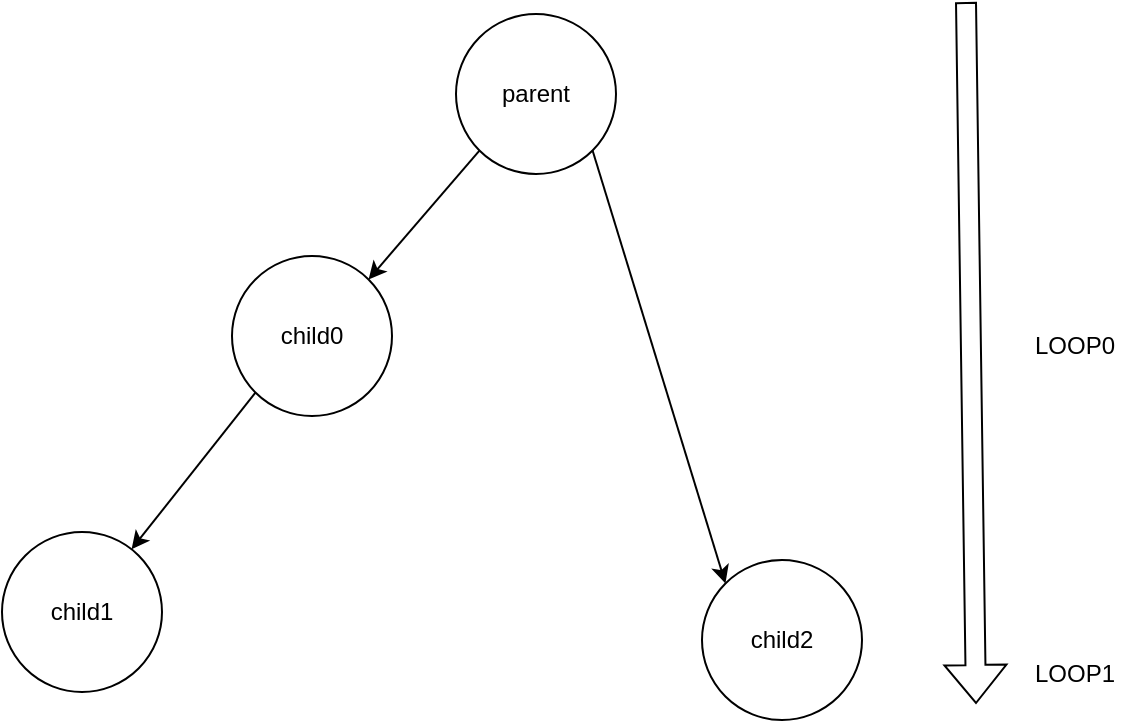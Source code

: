 <mxfile version="22.0.3" type="github">
  <diagram name="第 1 页" id="kl5AN0TaKjLK0p1j3TNU">
    <mxGraphModel dx="794" dy="501" grid="0" gridSize="10" guides="1" tooltips="1" connect="1" arrows="1" fold="1" page="1" pageScale="1" pageWidth="827" pageHeight="1169" math="0" shadow="0">
      <root>
        <mxCell id="0" />
        <mxCell id="1" parent="0" />
        <mxCell id="yHkN_i2ZLOMxExtQB8De-1" value="parent" style="ellipse;whiteSpace=wrap;html=1;aspect=fixed;" vertex="1" parent="1">
          <mxGeometry x="378" y="65" width="80" height="80" as="geometry" />
        </mxCell>
        <mxCell id="yHkN_i2ZLOMxExtQB8De-2" value="child0" style="ellipse;whiteSpace=wrap;html=1;aspect=fixed;" vertex="1" parent="1">
          <mxGeometry x="266" y="186" width="80" height="80" as="geometry" />
        </mxCell>
        <mxCell id="yHkN_i2ZLOMxExtQB8De-3" value="child2" style="ellipse;whiteSpace=wrap;html=1;aspect=fixed;" vertex="1" parent="1">
          <mxGeometry x="501" y="338" width="80" height="80" as="geometry" />
        </mxCell>
        <mxCell id="yHkN_i2ZLOMxExtQB8De-4" value="child1" style="ellipse;whiteSpace=wrap;html=1;aspect=fixed;" vertex="1" parent="1">
          <mxGeometry x="151" y="324" width="80" height="80" as="geometry" />
        </mxCell>
        <mxCell id="yHkN_i2ZLOMxExtQB8De-8" value="" style="endArrow=classic;html=1;rounded=0;entryX=1;entryY=0;entryDx=0;entryDy=0;exitX=0;exitY=1;exitDx=0;exitDy=0;" edge="1" parent="1" source="yHkN_i2ZLOMxExtQB8De-1" target="yHkN_i2ZLOMxExtQB8De-2">
          <mxGeometry width="50" height="50" relative="1" as="geometry">
            <mxPoint x="383" y="287" as="sourcePoint" />
            <mxPoint x="433" y="237" as="targetPoint" />
          </mxGeometry>
        </mxCell>
        <mxCell id="yHkN_i2ZLOMxExtQB8De-9" value="" style="endArrow=classic;html=1;rounded=0;exitX=0;exitY=1;exitDx=0;exitDy=0;" edge="1" parent="1" source="yHkN_i2ZLOMxExtQB8De-2" target="yHkN_i2ZLOMxExtQB8De-4">
          <mxGeometry width="50" height="50" relative="1" as="geometry">
            <mxPoint x="334" y="301" as="sourcePoint" />
            <mxPoint x="279" y="369" as="targetPoint" />
          </mxGeometry>
        </mxCell>
        <mxCell id="yHkN_i2ZLOMxExtQB8De-10" value="" style="endArrow=classic;html=1;rounded=0;exitX=1;exitY=1;exitDx=0;exitDy=0;entryX=0;entryY=0;entryDx=0;entryDy=0;" edge="1" parent="1" source="yHkN_i2ZLOMxExtQB8De-1" target="yHkN_i2ZLOMxExtQB8De-3">
          <mxGeometry width="50" height="50" relative="1" as="geometry">
            <mxPoint x="406" y="266" as="sourcePoint" />
            <mxPoint x="360" y="342" as="targetPoint" />
          </mxGeometry>
        </mxCell>
        <mxCell id="yHkN_i2ZLOMxExtQB8De-11" value="" style="shape=flexArrow;endArrow=classic;html=1;rounded=0;" edge="1" parent="1">
          <mxGeometry width="50" height="50" relative="1" as="geometry">
            <mxPoint x="633" y="59" as="sourcePoint" />
            <mxPoint x="638" y="410" as="targetPoint" />
          </mxGeometry>
        </mxCell>
        <mxCell id="yHkN_i2ZLOMxExtQB8De-12" value="LOOP0" style="text;html=1;align=center;verticalAlign=middle;resizable=0;points=[];autosize=1;strokeColor=none;fillColor=none;" vertex="1" parent="1">
          <mxGeometry x="658" y="218" width="58" height="26" as="geometry" />
        </mxCell>
        <mxCell id="yHkN_i2ZLOMxExtQB8De-13" value="LOOP1" style="text;html=1;align=center;verticalAlign=middle;resizable=0;points=[];autosize=1;strokeColor=none;fillColor=none;" vertex="1" parent="1">
          <mxGeometry x="658" y="382" width="58" height="26" as="geometry" />
        </mxCell>
      </root>
    </mxGraphModel>
  </diagram>
</mxfile>
